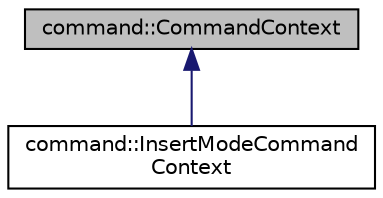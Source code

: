 digraph "command::CommandContext"
{
 // LATEX_PDF_SIZE
  edge [fontname="Helvetica",fontsize="10",labelfontname="Helvetica",labelfontsize="10"];
  node [fontname="Helvetica",fontsize="10",shape=record];
  Node1 [label="command::CommandContext",height=0.2,width=0.4,color="black", fillcolor="grey75", style="filled", fontcolor="black",tooltip=" "];
  Node1 -> Node2 [dir="back",color="midnightblue",fontsize="10",style="solid"];
  Node2 [label="command::InsertModeCommand\lContext",height=0.2,width=0.4,color="black", fillcolor="white", style="filled",URL="$classcommand_1_1InsertModeCommandContext.html",tooltip=" "];
}

